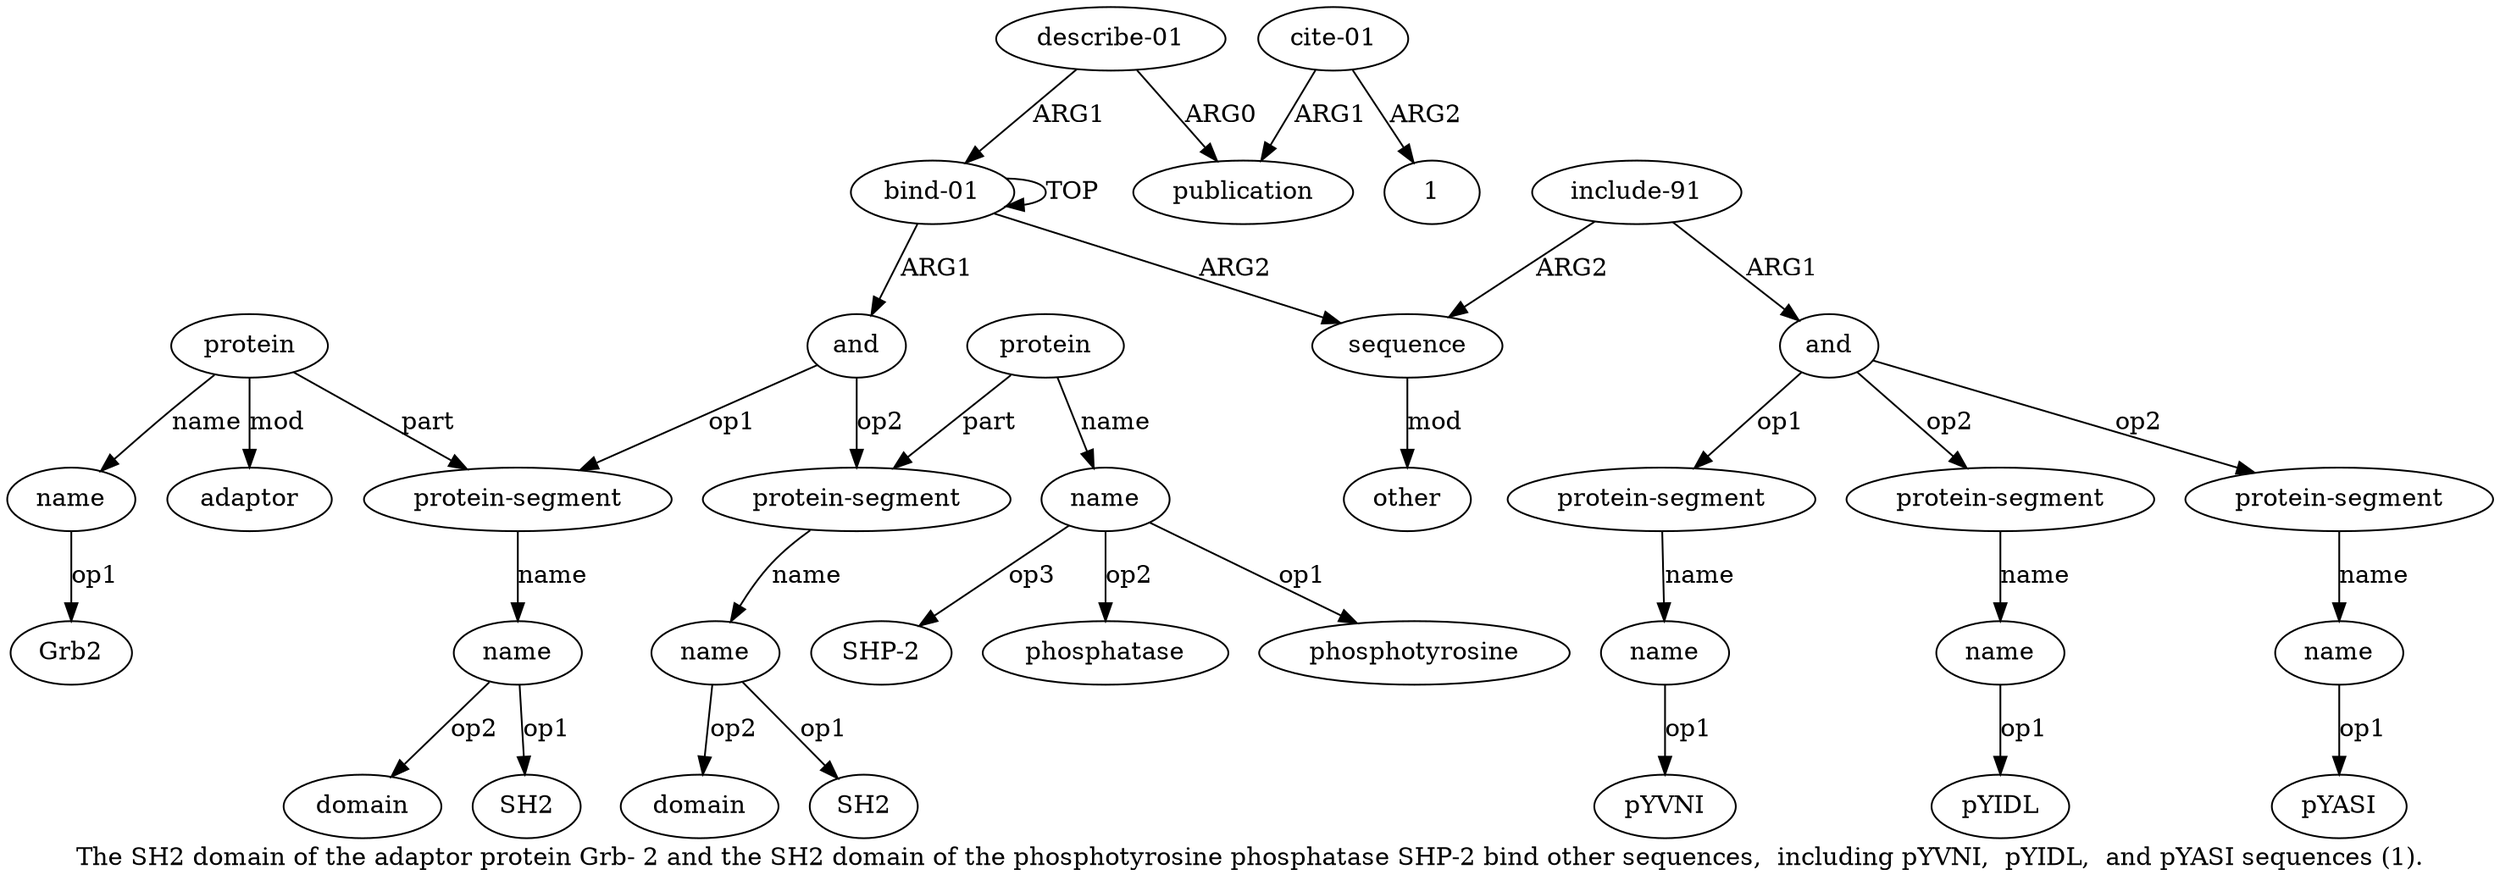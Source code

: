 digraph  {
	graph [label="The SH2 domain of the adaptor protein Grb- 2 and the SH2 domain of the phosphotyrosine phosphatase SHP-2 bind other sequences,  \
including pYVNI,  pYIDL,  and pYASI sequences (1)."];
	node [label="\N"];
	a20	 [color=black,
		gold_ind=20,
		gold_label=other,
		label=other,
		test_ind=20,
		test_label=other];
	a21	 [color=black,
		gold_ind=21,
		gold_label="describe-01",
		label="describe-01",
		test_ind=21,
		test_label="describe-01"];
	a22	 [color=black,
		gold_ind=22,
		gold_label=publication,
		label=publication,
		test_ind=22,
		test_label=publication];
	a21 -> a22 [key=0,
	color=black,
	gold_label=ARG0,
	label=ARG0,
	test_label=ARG0];
a0 [color=black,
	gold_ind=0,
	gold_label="bind-01",
	label="bind-01",
	test_ind=0,
	test_label="bind-01"];
a21 -> a0 [key=0,
color=black,
gold_label=ARG1,
label=ARG1,
test_label=ARG1];
a23 [color=black,
gold_ind=23,
gold_label="cite-01",
label="cite-01",
test_ind=23,
test_label="cite-01"];
a23 -> a22 [key=0,
color=black,
gold_label=ARG1,
label=ARG1,
test_label=ARG1];
"a23 1" [color=black,
gold_ind=-1,
gold_label=1,
label=1,
test_ind=-1,
test_label=1];
a23 -> "a23 1" [key=0,
color=black,
gold_label=ARG2,
label=ARG2,
test_label=ARG2];
"a19 pYASI" [color=black,
gold_ind=-1,
gold_label=pYASI,
label=pYASI,
test_ind=-1,
test_label=pYASI];
"a5 Grb2" [color=black,
gold_ind=-1,
gold_label=Grb2,
label=Grb2,
test_ind=-1,
test_label=Grb2];
"a3 SH2" [color=black,
gold_ind=-1,
gold_label=SH2,
label=SH2,
test_ind=-1,
test_label=SH2];
"a15 pYVNI" [color=black,
gold_ind=-1,
gold_label=pYVNI,
label=pYVNI,
test_ind=-1,
test_label=pYVNI];
"a3 domain" [color=black,
gold_ind=-1,
gold_label=domain,
label=domain,
test_ind=-1,
test_label=domain];
"a8 SH2" [color=black,
gold_ind=-1,
gold_label=SH2,
label=SH2,
test_ind=-1,
test_label=SH2];
"a10 SHP-2" [color=black,
gold_ind=-1,
gold_label="SHP-2",
label="SHP-2",
test_ind=-1,
test_label="SHP-2"];
a15 [color=black,
gold_ind=15,
gold_label=name,
label=name,
test_ind=15,
test_label=name];
a15 -> "a15 pYVNI" [key=0,
color=black,
gold_label=op1,
label=op1,
test_label=op1];
a14 [color=black,
gold_ind=14,
gold_label="protein-segment",
label="protein-segment",
test_ind=14,
test_label="protein-segment"];
a14 -> a15 [key=0,
color=black,
gold_label=name,
label=name,
test_label=name];
a17 [color=black,
gold_ind=17,
gold_label=name,
label=name,
test_ind=17,
test_label=name];
"a17 pYIDL" [color=black,
gold_ind=-1,
gold_label=pYIDL,
label=pYIDL,
test_ind=-1,
test_label=pYIDL];
a17 -> "a17 pYIDL" [key=0,
color=black,
gold_label=op1,
label=op1,
test_label=op1];
a16 [color=black,
gold_ind=16,
gold_label="protein-segment",
label="protein-segment",
test_ind=16,
test_label="protein-segment"];
a16 -> a17 [key=0,
color=black,
gold_label=name,
label=name,
test_label=name];
a11 [color=black,
gold_ind=11,
gold_label=sequence,
label=sequence,
test_ind=11,
test_label=sequence];
a11 -> a20 [key=0,
color=black,
gold_label=mod,
label=mod,
test_label=mod];
a10 [color=black,
gold_ind=10,
gold_label=name,
label=name,
test_ind=10,
test_label=name];
a10 -> "a10 SHP-2" [key=0,
color=black,
gold_label=op3,
label=op3,
test_label=op3];
"a10 phosphatase" [color=black,
gold_ind=-1,
gold_label=phosphatase,
label=phosphatase,
test_ind=-1,
test_label=phosphatase];
a10 -> "a10 phosphatase" [key=0,
color=black,
gold_label=op2,
label=op2,
test_label=op2];
"a10 phosphotyrosine" [color=black,
gold_ind=-1,
gold_label=phosphotyrosine,
label=phosphotyrosine,
test_ind=-1,
test_label=phosphotyrosine];
a10 -> "a10 phosphotyrosine" [key=0,
color=black,
gold_label=op1,
label=op1,
test_label=op1];
a13 [color=black,
gold_ind=13,
gold_label=and,
label=and,
test_ind=13,
test_label=and];
a13 -> a14 [key=0,
color=black,
gold_label=op1,
label=op1,
test_label=op1];
a13 -> a16 [key=0,
color=black,
gold_label=op2,
label=op2,
test_label=op2];
a18 [color=black,
gold_ind=18,
gold_label="protein-segment",
label="protein-segment",
test_ind=18,
test_label="protein-segment"];
a13 -> a18 [key=0,
color=black,
gold_label=op2,
label=op2,
test_label=op2];
a12 [color=black,
gold_ind=12,
gold_label="include-91",
label="include-91",
test_ind=12,
test_label="include-91"];
a12 -> a11 [key=0,
color=black,
gold_label=ARG2,
label=ARG2,
test_label=ARG2];
a12 -> a13 [key=0,
color=black,
gold_label=ARG1,
label=ARG1,
test_label=ARG1];
a19 [color=black,
gold_ind=19,
gold_label=name,
label=name,
test_ind=19,
test_label=name];
a19 -> "a19 pYASI" [key=0,
color=black,
gold_label=op1,
label=op1,
test_label=op1];
a18 -> a19 [key=0,
color=black,
gold_label=name,
label=name,
test_label=name];
a1 [color=black,
gold_ind=1,
gold_label=and,
label=and,
test_ind=1,
test_label=and];
a2 [color=black,
gold_ind=2,
gold_label="protein-segment",
label="protein-segment",
test_ind=2,
test_label="protein-segment"];
a1 -> a2 [key=0,
color=black,
gold_label=op1,
label=op1,
test_label=op1];
a7 [color=black,
gold_ind=7,
gold_label="protein-segment",
label="protein-segment",
test_ind=7,
test_label="protein-segment"];
a1 -> a7 [key=0,
color=black,
gold_label=op2,
label=op2,
test_label=op2];
a0 -> a11 [key=0,
color=black,
gold_label=ARG2,
label=ARG2,
test_label=ARG2];
a0 -> a1 [key=0,
color=black,
gold_label=ARG1,
label=ARG1,
test_label=ARG1];
a0 -> a0 [key=0,
color=black,
gold_label=TOP,
label=TOP,
test_label=TOP];
a3 [color=black,
gold_ind=3,
gold_label=name,
label=name,
test_ind=3,
test_label=name];
a3 -> "a3 SH2" [key=0,
color=black,
gold_label=op1,
label=op1,
test_label=op1];
a3 -> "a3 domain" [key=0,
color=black,
gold_label=op2,
label=op2,
test_label=op2];
a2 -> a3 [key=0,
color=black,
gold_label=name,
label=name,
test_label=name];
a5 [color=black,
gold_ind=5,
gold_label=name,
label=name,
test_ind=5,
test_label=name];
a5 -> "a5 Grb2" [key=0,
color=black,
gold_label=op1,
label=op1,
test_label=op1];
a4 [color=black,
gold_ind=4,
gold_label=protein,
label=protein,
test_ind=4,
test_label=protein];
a4 -> a2 [key=0,
color=black,
gold_label=part,
label=part,
test_label=part];
a4 -> a5 [key=0,
color=black,
gold_label=name,
label=name,
test_label=name];
a6 [color=black,
gold_ind=6,
gold_label=adaptor,
label=adaptor,
test_ind=6,
test_label=adaptor];
a4 -> a6 [key=0,
color=black,
gold_label=mod,
label=mod,
test_label=mod];
a8 [color=black,
gold_ind=8,
gold_label=name,
label=name,
test_ind=8,
test_label=name];
a7 -> a8 [key=0,
color=black,
gold_label=name,
label=name,
test_label=name];
a9 [color=black,
gold_ind=9,
gold_label=protein,
label=protein,
test_ind=9,
test_label=protein];
a9 -> a10 [key=0,
color=black,
gold_label=name,
label=name,
test_label=name];
a9 -> a7 [key=0,
color=black,
gold_label=part,
label=part,
test_label=part];
a8 -> "a8 SH2" [key=0,
color=black,
gold_label=op1,
label=op1,
test_label=op1];
"a8 domain" [color=black,
gold_ind=-1,
gold_label=domain,
label=domain,
test_ind=-1,
test_label=domain];
a8 -> "a8 domain" [key=0,
color=black,
gold_label=op2,
label=op2,
test_label=op2];
}
